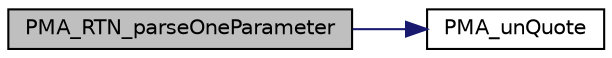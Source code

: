 digraph G
{
  edge [fontname="Helvetica",fontsize="10",labelfontname="Helvetica",labelfontsize="10"];
  node [fontname="Helvetica",fontsize="10",shape=record];
  rankdir="LR";
  Node1 [label="PMA_RTN_parseOneParameter",height=0.2,width=0.4,color="black", fillcolor="grey75", style="filled" fontcolor="black"];
  Node1 -> Node2 [color="midnightblue",fontsize="10",style="solid",fontname="Helvetica"];
  Node2 [label="PMA_unQuote",height=0.2,width=0.4,color="black", fillcolor="white", style="filled",URL="$common_8lib_8php.html#aa3c7e6be52567014a075e7fdb18ff2c6",tooltip="removes quotes (&#39;,\",`) from a quoted string"];
}
